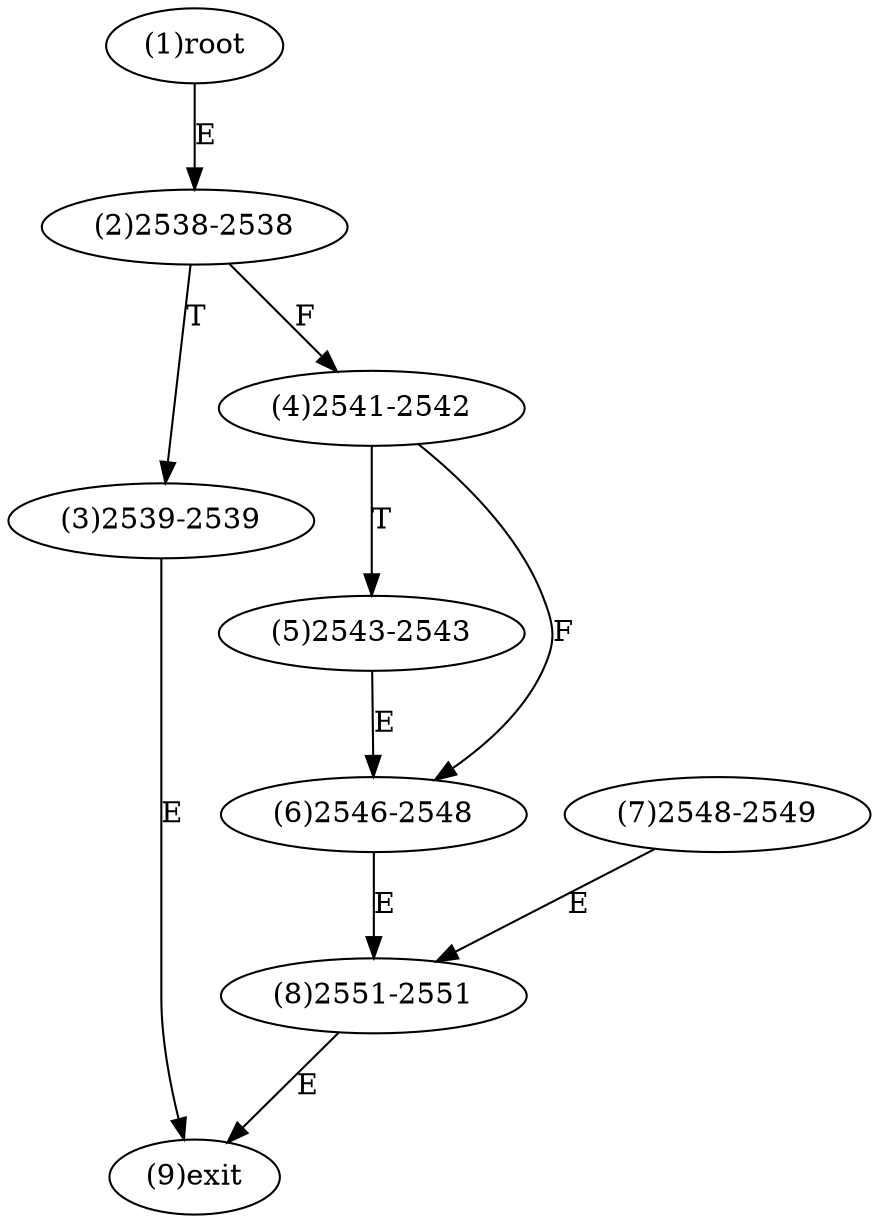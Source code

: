 digraph "" { 
1[ label="(1)root"];
2[ label="(2)2538-2538"];
3[ label="(3)2539-2539"];
4[ label="(4)2541-2542"];
5[ label="(5)2543-2543"];
6[ label="(6)2546-2548"];
7[ label="(7)2548-2549"];
8[ label="(8)2551-2551"];
9[ label="(9)exit"];
1->2[ label="E"];
2->4[ label="F"];
2->3[ label="T"];
3->9[ label="E"];
4->6[ label="F"];
4->5[ label="T"];
5->6[ label="E"];
6->8[ label="E"];
7->8[ label="E"];
8->9[ label="E"];
}